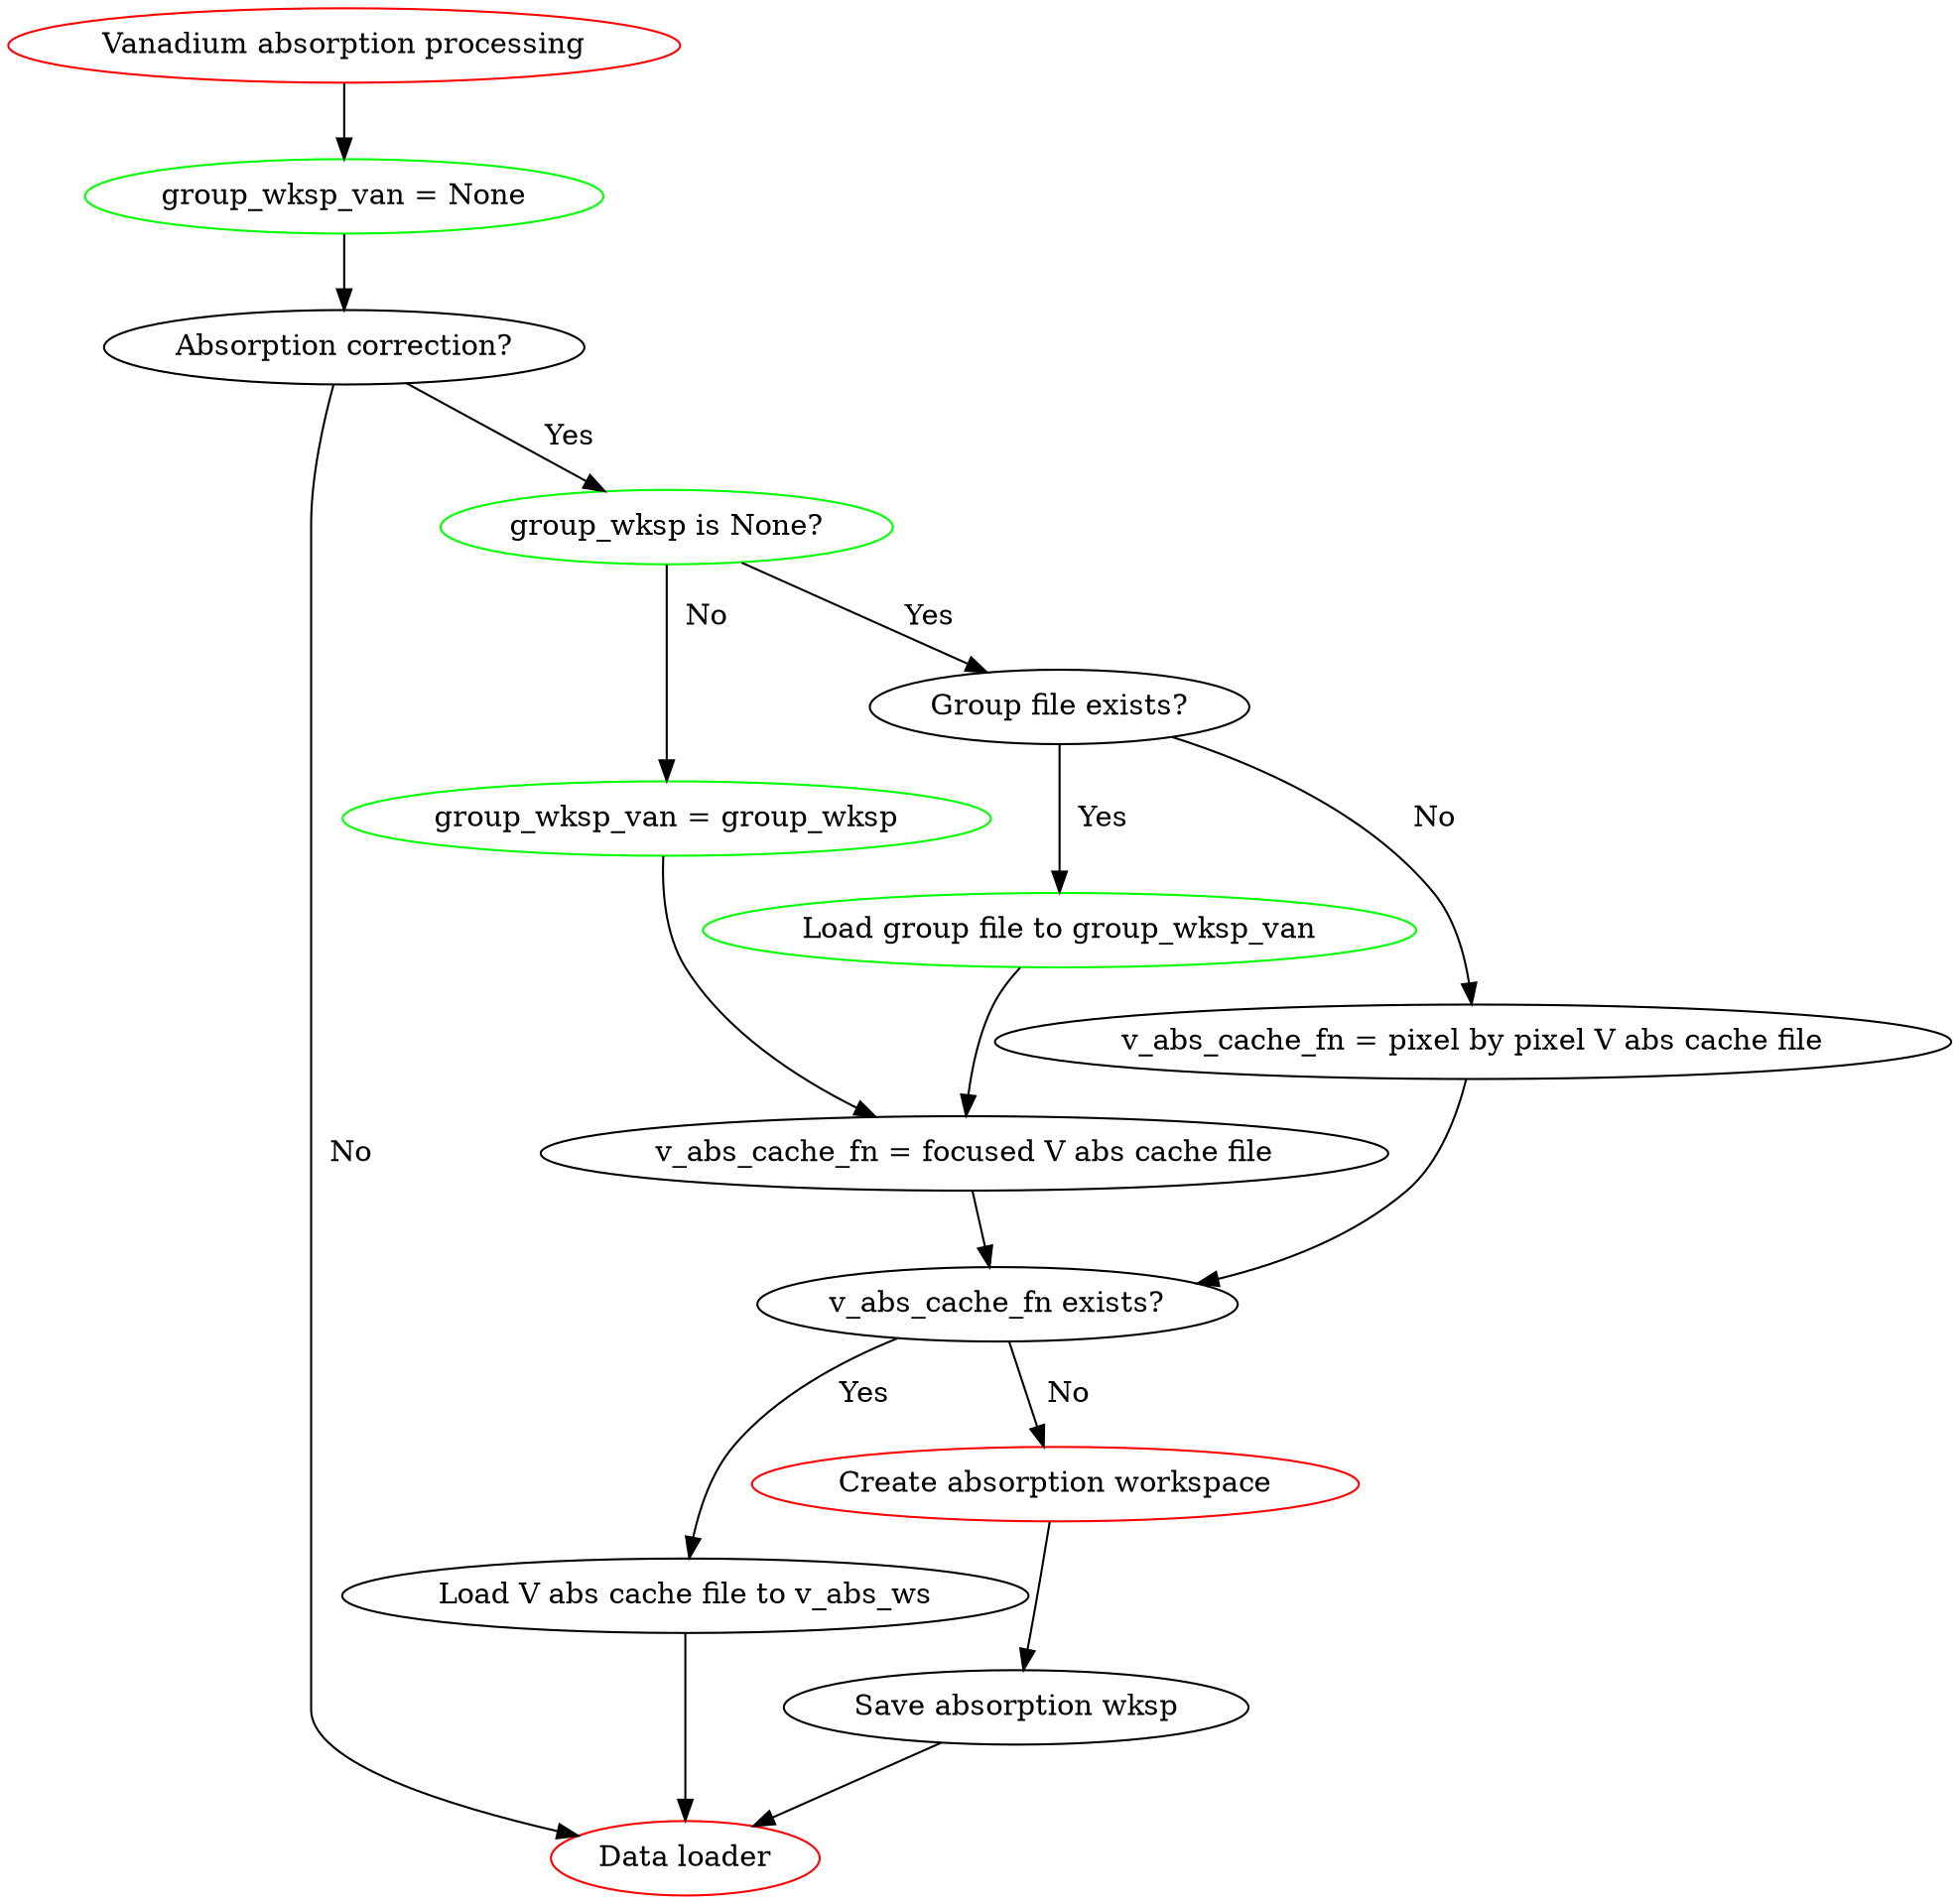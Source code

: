digraph G {
    {node[color=red]; "Vanadium absorption processing"} -> {node[color=green];"group_wksp_van = None"};
    {node[color=green];"group_wksp_van = None"} -> "Absorption correction?";
    "Absorption correction?" -> {node[color=red];"Data loader"} [label="  No"];
    "Absorption correction?" -> {node[color=green];"group_wksp is None?"} [label="  Yes"];
    {node[color=green];"group_wksp is None?"} -> {node[color=green];"group_wksp_van = group_wksp"} [label="  No"];
    {node[color=green];"group_wksp_van = group_wksp"} -> "v_abs_cache_fn = focused V abs cache file";
    "v_abs_cache_fn = focused V abs cache file" -> "v_abs_cache_fn exists?";
    {node[color=green];"group_wksp is None?"} -> "Group file exists?" [label="  Yes"];
    "Group file exists?" -> {node[color=green];"Load group file to group_wksp_van"} [label="  Yes"];
    {node[color=green];"Load group file to group_wksp_van"} -> "v_abs_cache_fn = focused V abs cache file";
    "Group file exists?" -> "v_abs_cache_fn = pixel by pixel V abs cache file" [label="  No"];
    "v_abs_cache_fn = pixel by pixel V abs cache file" -> "v_abs_cache_fn exists?";
    "v_abs_cache_fn exists?" -> "Load V abs cache file to v_abs_ws" [label="   Yes"];
    "Load V abs cache file to v_abs_ws" -> {node[color=red];"Data loader"};
    "v_abs_cache_fn exists?" -> {node[color=red];"Create absorption workspace"} [label="  No"];
    {node[color=red];"Create absorption workspace"} -> "Save absorption wksp";
    "Save absorption wksp" -> {node[color=red];"Data loader"};
}